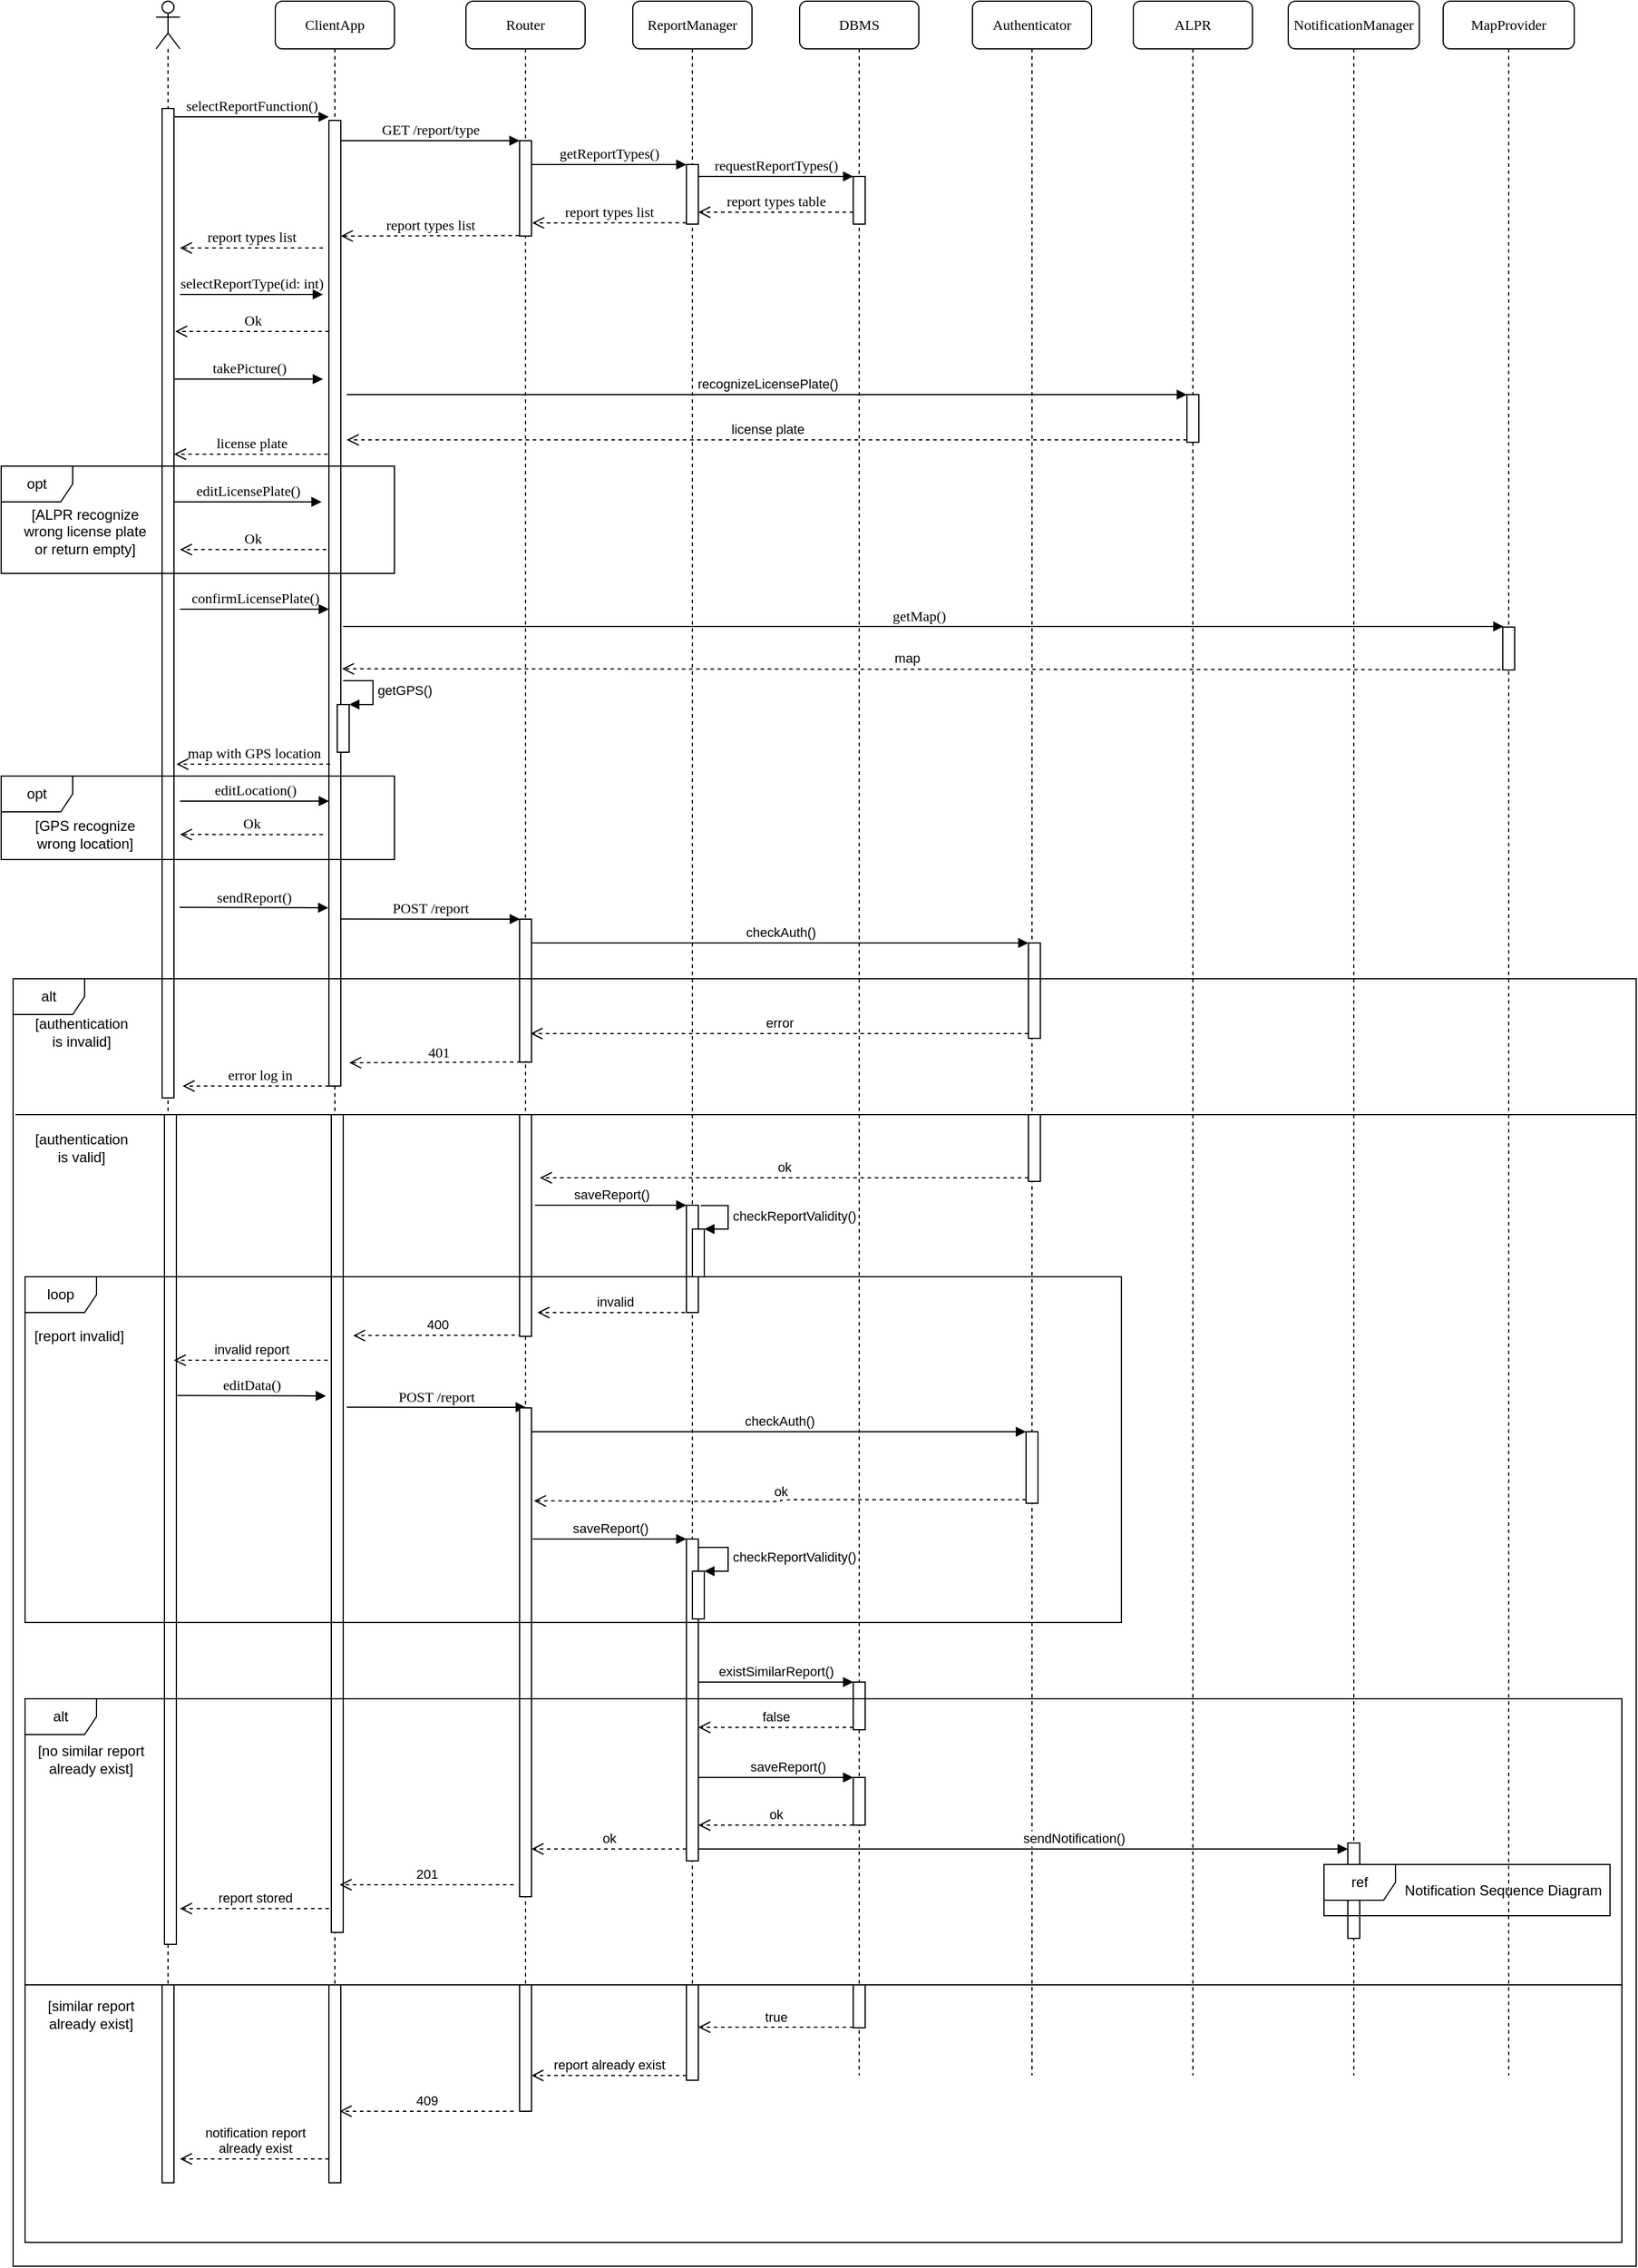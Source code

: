 <mxfile version="12.3.7" type="device" pages="1"><diagram name="Page-1" id="13e1069c-82ec-6db2-03f1-153e76fe0fe0"><mxGraphModel dx="2347" dy="2058" grid="1" gridSize="10" guides="1" tooltips="1" connect="1" arrows="1" fold="1" page="1" pageScale="1" pageWidth="1100" pageHeight="850" background="#ffffff" math="0" shadow="0"><root><mxCell id="0"/><mxCell id="1" parent="0"/><mxCell id="dj-JEI1HBbTWmTkE3IQu-5" value="MapProvider" style="shape=umlLifeline;perimeter=lifelinePerimeter;whiteSpace=wrap;html=1;container=1;collapsible=0;recursiveResize=0;outlineConnect=0;rounded=1;shadow=0;comic=0;labelBackgroundColor=none;strokeWidth=1;fontFamily=Verdana;fontSize=12;align=center;" vertex="1" parent="1"><mxGeometry x="1220" y="-100" width="110" height="1740" as="geometry"/></mxCell><mxCell id="dj-JEI1HBbTWmTkE3IQu-7" value="" style="html=1;points=[];perimeter=orthogonalPerimeter;" vertex="1" parent="dj-JEI1HBbTWmTkE3IQu-5"><mxGeometry x="50" y="525" width="10" height="36" as="geometry"/></mxCell><mxCell id="7baba1c4bc27f4b0-2" value="ClientApp" style="shape=umlLifeline;perimeter=lifelinePerimeter;whiteSpace=wrap;html=1;container=1;collapsible=0;recursiveResize=0;outlineConnect=0;rounded=1;shadow=0;comic=0;labelBackgroundColor=none;strokeWidth=1;fontFamily=Verdana;fontSize=12;align=center;" parent="1" vertex="1"><mxGeometry x="240" y="-100" width="100" height="1740" as="geometry"/></mxCell><mxCell id="7baba1c4bc27f4b0-10" value="" style="html=1;points=[];perimeter=orthogonalPerimeter;rounded=0;shadow=0;comic=0;labelBackgroundColor=none;strokeWidth=1;fontFamily=Verdana;fontSize=12;align=center;" parent="7baba1c4bc27f4b0-2" vertex="1"><mxGeometry x="45" y="100" width="10" height="810" as="geometry"/></mxCell><mxCell id="dj-JEI1HBbTWmTkE3IQu-11" value="" style="html=1;points=[];perimeter=orthogonalPerimeter;" vertex="1" parent="7baba1c4bc27f4b0-2"><mxGeometry x="52" y="590" width="10" height="40" as="geometry"/></mxCell><mxCell id="dj-JEI1HBbTWmTkE3IQu-12" value="getGPS()" style="edgeStyle=orthogonalEdgeStyle;html=1;align=left;spacingLeft=2;endArrow=block;rounded=0;entryX=1;entryY=0;" edge="1" target="dj-JEI1HBbTWmTkE3IQu-11" parent="7baba1c4bc27f4b0-2"><mxGeometry relative="1" as="geometry"><mxPoint x="57" y="570" as="sourcePoint"/><Array as="points"><mxPoint x="82" y="570"/></Array></mxGeometry></mxCell><mxCell id="7baba1c4bc27f4b0-3" value="Router" style="shape=umlLifeline;perimeter=lifelinePerimeter;whiteSpace=wrap;html=1;container=1;collapsible=0;recursiveResize=0;outlineConnect=0;rounded=1;shadow=0;comic=0;labelBackgroundColor=none;strokeWidth=1;fontFamily=Verdana;fontSize=12;align=center;" parent="1" vertex="1"><mxGeometry x="400" y="-100" width="100" height="1740" as="geometry"/></mxCell><mxCell id="j8wvazzYa7TAVAe0LvpJ-9" value="editData()" style="html=1;verticalAlign=bottom;endArrow=block;labelBackgroundColor=none;fontFamily=Verdana;fontSize=12;edgeStyle=elbowEdgeStyle;elbow=vertical;exitX=1;exitY=0.499;exitDx=0;exitDy=0;exitPerimeter=0;" parent="7baba1c4bc27f4b0-3" edge="1"><mxGeometry relative="1" as="geometry"><mxPoint x="-242.262" y="1169.571" as="sourcePoint"/><mxPoint x="-117.5" y="1170" as="targetPoint"/><Array as="points"><mxPoint x="-117.5" y="1170"/><mxPoint x="-237.5" y="1170"/></Array></mxGeometry></mxCell><mxCell id="j8wvazzYa7TAVAe0LvpJ-10" value="POST /report" style="html=1;verticalAlign=bottom;endArrow=block;entryX=0;entryY=0;labelBackgroundColor=none;fontFamily=Verdana;fontSize=12;edgeStyle=elbowEdgeStyle;elbow=vertical;" parent="7baba1c4bc27f4b0-3" edge="1"><mxGeometry relative="1" as="geometry"><mxPoint x="-100" y="1179.357" as="sourcePoint"/><mxPoint x="50.286" y="1179.357" as="targetPoint"/></mxGeometry></mxCell><mxCell id="j8wvazzYa7TAVAe0LvpJ-16" value="" style="html=1;points=[];perimeter=orthogonalPerimeter;rounded=0;shadow=0;comic=0;labelBackgroundColor=none;strokeWidth=1;fontFamily=Verdana;fontSize=12;align=center;" parent="7baba1c4bc27f4b0-3" vertex="1"><mxGeometry x="45" y="1180" width="10" height="410" as="geometry"/></mxCell><mxCell id="MNmihUgajqTFSXHGutf8-5" value="" style="html=1;points=[];perimeter=orthogonalPerimeter;rounded=0;shadow=0;comic=0;labelBackgroundColor=none;strokeWidth=1;fontFamily=Verdana;fontSize=12;align=center;" parent="7baba1c4bc27f4b0-3" vertex="1"><mxGeometry x="45" y="770" width="10" height="120" as="geometry"/></mxCell><mxCell id="7baba1c4bc27f4b0-4" value="ReportManager" style="shape=umlLifeline;perimeter=lifelinePerimeter;whiteSpace=wrap;html=1;container=1;collapsible=0;recursiveResize=0;outlineConnect=0;rounded=1;shadow=0;comic=0;labelBackgroundColor=none;strokeWidth=1;fontFamily=Verdana;fontSize=12;align=center;" parent="1" vertex="1"><mxGeometry x="540" y="-100" width="100" height="1740" as="geometry"/></mxCell><mxCell id="zzQw4_WZs1GWO2zi_8sB-21" value="" style="html=1;points=[];perimeter=orthogonalPerimeter;" parent="7baba1c4bc27f4b0-4" vertex="1"><mxGeometry x="45" y="1010" width="10" height="90" as="geometry"/></mxCell><mxCell id="j8wvazzYa7TAVAe0LvpJ-22" value="" style="html=1;points=[];perimeter=orthogonalPerimeter;" parent="7baba1c4bc27f4b0-4" vertex="1"><mxGeometry x="45" y="1290" width="10" height="270" as="geometry"/></mxCell><mxCell id="j8wvazzYa7TAVAe0LvpJ-23" value="saveReport()" style="html=1;verticalAlign=bottom;endArrow=block;entryX=0;entryY=0;shadow=0;" parent="7baba1c4bc27f4b0-4" target="j8wvazzYa7TAVAe0LvpJ-22" edge="1"><mxGeometry relative="1" as="geometry"><mxPoint x="-84" y="1290" as="sourcePoint"/></mxGeometry></mxCell><mxCell id="dj-JEI1HBbTWmTkE3IQu-26" value="" style="html=1;points=[];perimeter=orthogonalPerimeter;" vertex="1" parent="7baba1c4bc27f4b0-4"><mxGeometry x="50" y="1030" width="10" height="40" as="geometry"/></mxCell><mxCell id="dj-JEI1HBbTWmTkE3IQu-27" value="&lt;span style=&quot;text-align: center&quot;&gt;checkReportValidity()&lt;/span&gt;" style="edgeStyle=orthogonalEdgeStyle;html=1;align=left;spacingLeft=2;endArrow=block;rounded=0;entryX=1;entryY=0;" edge="1" parent="7baba1c4bc27f4b0-4" target="dj-JEI1HBbTWmTkE3IQu-26"><mxGeometry relative="1" as="geometry"><mxPoint x="57" y="1010.2" as="sourcePoint"/><Array as="points"><mxPoint x="80" y="1010"/><mxPoint x="80" y="1030"/></Array></mxGeometry></mxCell><mxCell id="7baba1c4bc27f4b0-5" value="DBMS" style="shape=umlLifeline;perimeter=lifelinePerimeter;whiteSpace=wrap;html=1;container=1;collapsible=0;recursiveResize=0;outlineConnect=0;rounded=1;shadow=0;comic=0;labelBackgroundColor=none;strokeWidth=1;fontFamily=Verdana;fontSize=12;align=center;" parent="1" vertex="1"><mxGeometry x="680" y="-100" width="100" height="1740" as="geometry"/></mxCell><mxCell id="zzQw4_WZs1GWO2zi_8sB-28" value="" style="html=1;points=[];perimeter=orthogonalPerimeter;" parent="7baba1c4bc27f4b0-5" vertex="1"><mxGeometry x="45" y="1410" width="10" height="40" as="geometry"/></mxCell><mxCell id="j8wvazzYa7TAVAe0LvpJ-28" value="" style="html=1;points=[];perimeter=orthogonalPerimeter;" parent="7baba1c4bc27f4b0-5" vertex="1"><mxGeometry x="45" y="1490" width="10" height="40" as="geometry"/></mxCell><mxCell id="7baba1c4bc27f4b0-6" value="Authenticator" style="shape=umlLifeline;perimeter=lifelinePerimeter;whiteSpace=wrap;html=1;container=1;collapsible=0;recursiveResize=0;outlineConnect=0;rounded=1;shadow=0;comic=0;labelBackgroundColor=none;strokeWidth=1;fontFamily=Verdana;fontSize=12;align=center;" parent="1" vertex="1"><mxGeometry x="825" y="-100" width="100" height="1740" as="geometry"/></mxCell><mxCell id="zzQw4_WZs1GWO2zi_8sB-10" value="" style="html=1;points=[];perimeter=orthogonalPerimeter;" parent="7baba1c4bc27f4b0-6" vertex="1"><mxGeometry x="47" y="790" width="10" height="80" as="geometry"/></mxCell><mxCell id="7baba1c4bc27f4b0-7" value="ALPR" style="shape=umlLifeline;perimeter=lifelinePerimeter;whiteSpace=wrap;html=1;container=1;collapsible=0;recursiveResize=0;outlineConnect=0;rounded=1;shadow=0;comic=0;labelBackgroundColor=none;strokeWidth=1;fontFamily=Verdana;fontSize=12;align=center;" parent="1" vertex="1"><mxGeometry x="960" y="-100" width="100" height="1740" as="geometry"/></mxCell><mxCell id="zzQw4_WZs1GWO2zi_8sB-58" value="" style="html=1;points=[];perimeter=orthogonalPerimeter;" parent="7baba1c4bc27f4b0-7" vertex="1"><mxGeometry x="45" y="330" width="10" height="40" as="geometry"/></mxCell><mxCell id="zzQw4_WZs1GWO2zi_8sB-59" value="recognizeLicensePlate()" style="html=1;verticalAlign=bottom;endArrow=block;entryX=0;entryY=0;shadow=0;" parent="7baba1c4bc27f4b0-7" target="zzQw4_WZs1GWO2zi_8sB-58" edge="1"><mxGeometry relative="1" as="geometry"><mxPoint x="-660" y="330" as="sourcePoint"/></mxGeometry></mxCell><mxCell id="zzQw4_WZs1GWO2zi_8sB-60" value="license plate" style="html=1;verticalAlign=bottom;endArrow=open;dashed=1;endSize=8;exitX=0;exitY=0.95;shadow=0;" parent="7baba1c4bc27f4b0-7" source="zzQw4_WZs1GWO2zi_8sB-58" edge="1"><mxGeometry relative="1" as="geometry"><mxPoint x="-660" y="368" as="targetPoint"/></mxGeometry></mxCell><mxCell id="1SlL1ueOV2csKyAfzmK5-1" value="" style="shape=umlLifeline;participant=umlActor;perimeter=lifelinePerimeter;whiteSpace=wrap;html=1;container=1;collapsible=0;recursiveResize=0;verticalAlign=top;spacingTop=36;labelBackgroundColor=#ffffff;outlineConnect=0;" parent="1" vertex="1"><mxGeometry x="140" y="-100" width="20" height="1740" as="geometry"/></mxCell><mxCell id="7baba1c4bc27f4b0-9" value="" style="html=1;points=[];perimeter=orthogonalPerimeter;rounded=0;shadow=0;comic=0;labelBackgroundColor=none;strokeWidth=1;fontFamily=Verdana;fontSize=12;align=center;" parent="1SlL1ueOV2csKyAfzmK5-1" vertex="1"><mxGeometry x="5" y="90" width="10" height="830" as="geometry"/></mxCell><mxCell id="j8wvazzYa7TAVAe0LvpJ-49" value="NotificationManager" style="shape=umlLifeline;perimeter=lifelinePerimeter;whiteSpace=wrap;html=1;container=1;collapsible=0;recursiveResize=0;outlineConnect=0;rounded=1;shadow=0;comic=0;labelBackgroundColor=none;strokeWidth=1;fontFamily=Verdana;fontSize=12;align=center;" parent="1" vertex="1"><mxGeometry x="1090" y="-100" width="110" height="1740" as="geometry"/></mxCell><mxCell id="j8wvazzYa7TAVAe0LvpJ-56" value="" style="html=1;points=[];perimeter=orthogonalPerimeter;" parent="j8wvazzYa7TAVAe0LvpJ-49" vertex="1"><mxGeometry x="50" y="1545" width="10" height="80" as="geometry"/></mxCell><mxCell id="7baba1c4bc27f4b0-16" value="" style="html=1;points=[];perimeter=orthogonalPerimeter;rounded=0;shadow=0;comic=0;labelBackgroundColor=none;strokeWidth=1;fontFamily=Verdana;fontSize=12;align=center;" parent="1" vertex="1"><mxGeometry x="585" y="37" width="10" height="50" as="geometry"/></mxCell><mxCell id="7baba1c4bc27f4b0-17" value="getReportTypes()" style="html=1;verticalAlign=bottom;endArrow=block;labelBackgroundColor=none;fontFamily=Verdana;fontSize=12;edgeStyle=elbowEdgeStyle;elbow=vertical;" parent="1" source="7baba1c4bc27f4b0-13" target="7baba1c4bc27f4b0-16" edge="1"><mxGeometry relative="1" as="geometry"><mxPoint x="510" y="37" as="sourcePoint"/><Array as="points"><mxPoint x="460" y="37"/></Array></mxGeometry></mxCell><mxCell id="7baba1c4bc27f4b0-19" value="" style="html=1;points=[];perimeter=orthogonalPerimeter;rounded=0;shadow=0;comic=0;labelBackgroundColor=none;strokeWidth=1;fontFamily=Verdana;fontSize=12;align=center;" parent="1" vertex="1"><mxGeometry x="725" y="47" width="10" height="40" as="geometry"/></mxCell><mxCell id="7baba1c4bc27f4b0-20" value="requestReportTypes()" style="html=1;verticalAlign=bottom;endArrow=block;entryX=0;entryY=0;labelBackgroundColor=none;fontFamily=Verdana;fontSize=12;edgeStyle=elbowEdgeStyle;elbow=vertical;" parent="1" source="7baba1c4bc27f4b0-16" target="7baba1c4bc27f4b0-19" edge="1"><mxGeometry relative="1" as="geometry"><mxPoint x="650" y="47" as="sourcePoint"/></mxGeometry></mxCell><mxCell id="7baba1c4bc27f4b0-21" value="report types table" style="html=1;verticalAlign=bottom;endArrow=open;dashed=1;endSize=8;labelBackgroundColor=none;fontFamily=Verdana;fontSize=12;edgeStyle=elbowEdgeStyle;elbow=vertical;" parent="1" source="7baba1c4bc27f4b0-19" target="7baba1c4bc27f4b0-16" edge="1"><mxGeometry relative="1" as="geometry"><mxPoint x="650" y="123" as="targetPoint"/><Array as="points"><mxPoint x="670" y="77"/><mxPoint x="700" y="77"/></Array></mxGeometry></mxCell><mxCell id="7baba1c4bc27f4b0-11" value="selectReportFunction()" style="html=1;verticalAlign=bottom;endArrow=block;entryX=0;entryY=0;labelBackgroundColor=none;fontFamily=Verdana;fontSize=12;edgeStyle=elbowEdgeStyle;elbow=vertical;shadow=0;comic=0;" parent="1" edge="1"><mxGeometry relative="1" as="geometry"><mxPoint x="155" y="-3" as="sourcePoint"/><mxPoint x="284.862" y="-3" as="targetPoint"/></mxGeometry></mxCell><mxCell id="7baba1c4bc27f4b0-14" value="GET /report/type" style="html=1;verticalAlign=bottom;endArrow=block;entryX=0;entryY=0;labelBackgroundColor=none;fontFamily=Verdana;fontSize=12;edgeStyle=elbowEdgeStyle;elbow=vertical;" parent="1" target="7baba1c4bc27f4b0-13" edge="1"><mxGeometry relative="1" as="geometry"><mxPoint x="295" y="17" as="sourcePoint"/></mxGeometry></mxCell><mxCell id="1SlL1ueOV2csKyAfzmK5-2" value="report types list" style="html=1;verticalAlign=bottom;endArrow=open;dashed=1;endSize=8;labelBackgroundColor=none;fontFamily=Verdana;fontSize=12;edgeStyle=elbowEdgeStyle;elbow=vertical;entryX=1.058;entryY=0.866;entryDx=0;entryDy=0;entryPerimeter=0;exitX=-0.019;exitY=0.977;exitDx=0;exitDy=0;exitPerimeter=0;" parent="1" source="7baba1c4bc27f4b0-16" target="7baba1c4bc27f4b0-13" edge="1"><mxGeometry relative="1" as="geometry"><mxPoint x="470" y="87" as="targetPoint"/><Array as="points"><mxPoint x="580" y="86"/><mxPoint x="460" y="86"/><mxPoint x="525" y="86.5"/><mxPoint x="555" y="86.5"/></Array><mxPoint x="580" y="86" as="sourcePoint"/></mxGeometry></mxCell><mxCell id="1SlL1ueOV2csKyAfzmK5-3" value="report types list" style="html=1;verticalAlign=bottom;endArrow=open;dashed=1;endSize=8;labelBackgroundColor=none;fontFamily=Verdana;fontSize=12;edgeStyle=elbowEdgeStyle;elbow=vertical;exitX=-0.039;exitY=0.995;exitDx=0;exitDy=0;exitPerimeter=0;" parent="1" source="7baba1c4bc27f4b0-13" edge="1"><mxGeometry relative="1" as="geometry"><mxPoint x="295" y="97" as="targetPoint"/><Array as="points"><mxPoint x="310" y="97"/><mxPoint x="375" y="97.5"/><mxPoint x="405" y="97.5"/></Array><mxPoint x="440" y="97" as="sourcePoint"/></mxGeometry></mxCell><mxCell id="1SlL1ueOV2csKyAfzmK5-5" value="report types list" style="html=1;verticalAlign=bottom;endArrow=open;dashed=1;endSize=8;labelBackgroundColor=none;fontFamily=Verdana;fontSize=12;edgeStyle=elbowEdgeStyle;elbow=vertical;" parent="1" edge="1"><mxGeometry relative="1" as="geometry"><mxPoint x="160" y="107" as="targetPoint"/><Array as="points"><mxPoint x="225" y="107"/><mxPoint x="255" y="107"/></Array><mxPoint x="280" y="107" as="sourcePoint"/></mxGeometry></mxCell><mxCell id="1SlL1ueOV2csKyAfzmK5-7" value="Ok" style="html=1;verticalAlign=bottom;endArrow=open;dashed=1;endSize=8;labelBackgroundColor=none;fontFamily=Verdana;fontSize=12;edgeStyle=elbowEdgeStyle;elbow=vertical;" parent="1" edge="1"><mxGeometry relative="1" as="geometry"><mxPoint x="156" y="177" as="targetPoint"/><Array as="points"><mxPoint x="230" y="177"/><mxPoint x="260" y="177"/></Array><mxPoint x="285" y="177" as="sourcePoint"/></mxGeometry></mxCell><mxCell id="MNmihUgajqTFSXHGutf8-1" value="takePicture()" style="html=1;verticalAlign=bottom;endArrow=block;labelBackgroundColor=none;fontFamily=Verdana;fontSize=12;edgeStyle=elbowEdgeStyle;elbow=vertical;" parent="1" edge="1"><mxGeometry relative="1" as="geometry"><mxPoint x="155" y="217" as="sourcePoint"/><mxPoint x="280" y="217" as="targetPoint"/><Array as="points"><mxPoint x="280" y="217"/><mxPoint x="160" y="217"/></Array></mxGeometry></mxCell><mxCell id="1SlL1ueOV2csKyAfzmK5-6" value="selectReportType(id: int)" style="html=1;verticalAlign=bottom;endArrow=block;labelBackgroundColor=none;fontFamily=Verdana;fontSize=12;edgeStyle=elbowEdgeStyle;elbow=vertical;startFill=1;" parent="1" edge="1"><mxGeometry relative="1" as="geometry"><mxPoint x="160" y="146" as="sourcePoint"/><mxPoint x="280" y="146" as="targetPoint"/></mxGeometry></mxCell><mxCell id="MNmihUgajqTFSXHGutf8-4" value="sendReport()" style="html=1;verticalAlign=bottom;endArrow=block;labelBackgroundColor=none;fontFamily=Verdana;fontSize=12;edgeStyle=elbowEdgeStyle;elbow=vertical;exitX=1;exitY=0.499;exitDx=0;exitDy=0;exitPerimeter=0;" parent="1" edge="1"><mxGeometry relative="1" as="geometry"><mxPoint x="159.738" y="660.071" as="sourcePoint"/><mxPoint x="284.5" y="660.5" as="targetPoint"/><Array as="points"><mxPoint x="284.5" y="660.5"/><mxPoint x="164.5" y="660.5"/></Array></mxGeometry></mxCell><mxCell id="MNmihUgajqTFSXHGutf8-6" value="POST /report" style="html=1;verticalAlign=bottom;endArrow=block;entryX=0;entryY=0;labelBackgroundColor=none;fontFamily=Verdana;fontSize=12;edgeStyle=elbowEdgeStyle;elbow=vertical;" parent="1" edge="1"><mxGeometry relative="1" as="geometry"><mxPoint x="295" y="669.857" as="sourcePoint"/><mxPoint x="445.286" y="669.857" as="targetPoint"/></mxGeometry></mxCell><mxCell id="zzQw4_WZs1GWO2zi_8sB-11" value="checkAuth()" style="html=1;verticalAlign=bottom;endArrow=block;entryX=0;entryY=0;shadow=0;" parent="1" source="MNmihUgajqTFSXHGutf8-5" target="zzQw4_WZs1GWO2zi_8sB-10" edge="1"><mxGeometry relative="1" as="geometry"><mxPoint x="802" y="690" as="sourcePoint"/></mxGeometry></mxCell><mxCell id="zzQw4_WZs1GWO2zi_8sB-12" value="error" style="html=1;verticalAlign=bottom;endArrow=open;dashed=1;endSize=8;exitX=0;exitY=0.95;shadow=0;edgeStyle=orthogonalEdgeStyle;entryX=0.92;entryY=0.8;entryDx=0;entryDy=0;entryPerimeter=0;" parent="1" source="zzQw4_WZs1GWO2zi_8sB-10" target="MNmihUgajqTFSXHGutf8-5" edge="1"><mxGeometry relative="1" as="geometry"><mxPoint x="802" y="766" as="targetPoint"/></mxGeometry></mxCell><mxCell id="zzQw4_WZs1GWO2zi_8sB-13" value="401" style="html=1;verticalAlign=bottom;endArrow=open;dashed=1;endSize=8;labelBackgroundColor=none;fontFamily=Verdana;fontSize=12;edgeStyle=elbowEdgeStyle;elbow=vertical;exitX=-0.039;exitY=0.995;exitDx=0;exitDy=0;exitPerimeter=0;" parent="1" edge="1"><mxGeometry relative="1" as="geometry"><mxPoint x="302" y="790.5" as="targetPoint"/><Array as="points"><mxPoint x="317" y="790.5"/><mxPoint x="382" y="791"/><mxPoint x="412" y="791"/></Array><mxPoint x="451.862" y="789.776" as="sourcePoint"/></mxGeometry></mxCell><mxCell id="zzQw4_WZs1GWO2zi_8sB-14" value="error log in" style="html=1;verticalAlign=bottom;endArrow=open;dashed=1;endSize=8;labelBackgroundColor=none;fontFamily=Verdana;fontSize=12;edgeStyle=elbowEdgeStyle;elbow=vertical;entryX=1.137;entryY=0.409;entryDx=0;entryDy=0;entryPerimeter=0;" parent="1" edge="1"><mxGeometry relative="1" as="geometry"><mxPoint x="162.19" y="810.048" as="targetPoint"/><Array as="points"><mxPoint x="236" y="810"/><mxPoint x="266" y="810"/></Array><mxPoint x="291" y="810" as="sourcePoint"/></mxGeometry></mxCell><mxCell id="zzQw4_WZs1GWO2zi_8sB-15" value="" style="line;strokeWidth=1;fillColor=none;align=left;verticalAlign=middle;spacingTop=-1;spacingLeft=3;spacingRight=3;rotatable=0;labelPosition=right;points=[];portConstraint=eastwest;" parent="1" vertex="1"><mxGeometry x="22" y="830" width="1360" height="8" as="geometry"/></mxCell><mxCell id="zzQw4_WZs1GWO2zi_8sB-16" value="[authentication &lt;br&gt;is invalid]" style="text;html=1;align=center;verticalAlign=middle;resizable=0;points=[];;autosize=1;" parent="1" vertex="1"><mxGeometry x="32" y="750" width="90" height="30" as="geometry"/></mxCell><mxCell id="zzQw4_WZs1GWO2zi_8sB-17" value="ok" style="html=1;verticalAlign=bottom;endArrow=open;dashed=1;endSize=8;shadow=0;edgeStyle=orthogonalEdgeStyle;" parent="1" edge="1"><mxGeometry relative="1" as="geometry"><mxPoint x="462" y="887" as="targetPoint"/><mxPoint x="872" y="887" as="sourcePoint"/><Array as="points"><mxPoint x="872" y="887"/></Array></mxGeometry></mxCell><mxCell id="zzQw4_WZs1GWO2zi_8sB-22" value="saveReport()" style="html=1;verticalAlign=bottom;endArrow=block;entryX=0;entryY=0;shadow=0;" parent="1" target="zzQw4_WZs1GWO2zi_8sB-21" edge="1"><mxGeometry relative="1" as="geometry"><mxPoint x="458" y="910" as="sourcePoint"/></mxGeometry></mxCell><mxCell id="zzQw4_WZs1GWO2zi_8sB-30" value="false" style="html=1;verticalAlign=bottom;endArrow=open;dashed=1;endSize=8;exitX=0;exitY=0.95;shadow=0;" parent="1" source="zzQw4_WZs1GWO2zi_8sB-28" edge="1"><mxGeometry relative="1" as="geometry"><mxPoint x="595" y="1348" as="targetPoint"/></mxGeometry></mxCell><mxCell id="zzQw4_WZs1GWO2zi_8sB-29" value="existSimilarReport()" style="html=1;verticalAlign=bottom;endArrow=block;entryX=0;entryY=0;shadow=0;" parent="1" target="zzQw4_WZs1GWO2zi_8sB-28" edge="1"><mxGeometry relative="1" as="geometry"><mxPoint x="595" y="1310" as="sourcePoint"/></mxGeometry></mxCell><mxCell id="7baba1c4bc27f4b0-13" value="" style="html=1;points=[];perimeter=orthogonalPerimeter;rounded=0;shadow=0;comic=0;labelBackgroundColor=none;strokeWidth=1;fontFamily=Verdana;fontSize=12;align=center;" parent="1" vertex="1"><mxGeometry x="445" y="17" width="10" height="80" as="geometry"/></mxCell><mxCell id="zzQw4_WZs1GWO2zi_8sB-57" value="" style="html=1;points=[];perimeter=orthogonalPerimeter;" parent="1" vertex="1"><mxGeometry x="872" y="834" width="10" height="56" as="geometry"/></mxCell><mxCell id="zzQw4_WZs1GWO2zi_8sB-66" value="license plate" style="html=1;verticalAlign=bottom;endArrow=open;dashed=1;endSize=8;labelBackgroundColor=none;fontFamily=Verdana;fontSize=12;edgeStyle=elbowEdgeStyle;elbow=vertical;" parent="1" edge="1"><mxGeometry relative="1" as="geometry"><mxPoint x="155" y="280" as="targetPoint"/><Array as="points"><mxPoint x="229" y="280"/><mxPoint x="259" y="280"/></Array><mxPoint x="284" y="280" as="sourcePoint"/></mxGeometry></mxCell><mxCell id="zzQw4_WZs1GWO2zi_8sB-71" value="confirmLicensePlate()" style="html=1;verticalAlign=bottom;endArrow=block;labelBackgroundColor=none;fontFamily=Verdana;fontSize=12;edgeStyle=elbowEdgeStyle;elbow=vertical;" parent="1" edge="1"><mxGeometry relative="1" as="geometry"><mxPoint x="160" y="410" as="sourcePoint"/><mxPoint x="285" y="410" as="targetPoint"/><Array as="points"><mxPoint x="285" y="410"/><mxPoint x="165" y="410"/></Array></mxGeometry></mxCell><mxCell id="zzQw4_WZs1GWO2zi_8sB-73" value="" style="html=1;points=[];perimeter=orthogonalPerimeter;" parent="1" vertex="1"><mxGeometry x="147" y="834" width="10" height="696" as="geometry"/></mxCell><mxCell id="zzQw4_WZs1GWO2zi_8sB-75" value="" style="html=1;points=[];perimeter=orthogonalPerimeter;" parent="1" vertex="1"><mxGeometry x="287" y="834" width="10" height="686" as="geometry"/></mxCell><mxCell id="j8wvazzYa7TAVAe0LvpJ-4" value="[report invalid]" style="text;html=1;align=center;verticalAlign=middle;resizable=0;points=[];;autosize=1;" parent="1" vertex="1"><mxGeometry x="30" y="1010" width="90" height="20" as="geometry"/></mxCell><mxCell id="j8wvazzYa7TAVAe0LvpJ-5" value="invalid" style="html=1;verticalAlign=bottom;endArrow=open;dashed=1;endSize=8;shadow=0;edgeStyle=orthogonalEdgeStyle;" parent="1" edge="1"><mxGeometry relative="1" as="geometry"><mxPoint x="460" y="1000" as="targetPoint"/><mxPoint x="589.833" y="1000" as="sourcePoint"/><Array as="points"><mxPoint x="589.5" y="1000"/></Array></mxGeometry></mxCell><mxCell id="j8wvazzYa7TAVAe0LvpJ-6" value="400" style="html=1;verticalAlign=bottom;endArrow=open;dashed=1;endSize=8;shadow=0;edgeStyle=orthogonalEdgeStyle;" parent="1" edge="1"><mxGeometry relative="1" as="geometry"><mxPoint x="305.333" y="1019.333" as="targetPoint"/><mxPoint x="447" y="1019" as="sourcePoint"/><Array as="points"><mxPoint x="434" y="1019"/></Array></mxGeometry></mxCell><mxCell id="j8wvazzYa7TAVAe0LvpJ-7" value="invalid report" style="html=1;verticalAlign=bottom;endArrow=open;dashed=1;endSize=8;shadow=0;edgeStyle=orthogonalEdgeStyle;" parent="1" edge="1"><mxGeometry relative="1" as="geometry"><mxPoint x="154.833" y="1040" as="targetPoint"/><mxPoint x="284" y="1040" as="sourcePoint"/><Array as="points"><mxPoint x="284" y="1039.5"/></Array></mxGeometry></mxCell><mxCell id="j8wvazzYa7TAVAe0LvpJ-18" value="[authentication &lt;br&gt;is valid]" style="text;html=1;align=center;verticalAlign=middle;resizable=0;points=[];;autosize=1;" parent="1" vertex="1"><mxGeometry x="32" y="847" width="90" height="30" as="geometry"/></mxCell><mxCell id="j8wvazzYa7TAVAe0LvpJ-8" value="" style="html=1;points=[];perimeter=orthogonalPerimeter;" parent="1" vertex="1"><mxGeometry x="870" y="1100" width="10" height="60" as="geometry"/></mxCell><mxCell id="j8wvazzYa7TAVAe0LvpJ-11" value="checkAuth()" style="html=1;verticalAlign=bottom;endArrow=block;entryX=0;entryY=0;shadow=0;" parent="1" source="j8wvazzYa7TAVAe0LvpJ-16" target="j8wvazzYa7TAVAe0LvpJ-8" edge="1"><mxGeometry relative="1" as="geometry"><mxPoint x="800" y="1099.5" as="sourcePoint"/></mxGeometry></mxCell><mxCell id="j8wvazzYa7TAVAe0LvpJ-12" value="ok" style="html=1;verticalAlign=bottom;endArrow=open;dashed=1;endSize=8;exitX=0;exitY=0.95;shadow=0;edgeStyle=orthogonalEdgeStyle;" parent="1" source="j8wvazzYa7TAVAe0LvpJ-8" edge="1"><mxGeometry relative="1" as="geometry"><mxPoint x="457" y="1158" as="targetPoint"/></mxGeometry></mxCell><mxCell id="j8wvazzYa7TAVAe0LvpJ-26" value="saveReport()" style="html=1;verticalAlign=bottom;endArrow=block;entryX=0;entryY=0;shadow=0;" parent="1" edge="1"><mxGeometry x="0.154" relative="1" as="geometry"><mxPoint x="595" y="1390" as="sourcePoint"/><mxPoint x="725" y="1390" as="targetPoint"/><mxPoint as="offset"/></mxGeometry></mxCell><mxCell id="j8wvazzYa7TAVAe0LvpJ-29" value="ok" style="html=1;verticalAlign=bottom;endArrow=open;dashed=1;endSize=8;exitX=0;exitY=0.95;shadow=0;" parent="1" edge="1"><mxGeometry relative="1" as="geometry"><mxPoint x="595" y="1430" as="targetPoint"/><mxPoint x="725" y="1430" as="sourcePoint"/></mxGeometry></mxCell><mxCell id="j8wvazzYa7TAVAe0LvpJ-30" value="ok" style="html=1;verticalAlign=bottom;endArrow=open;dashed=1;endSize=8;exitX=0;exitY=0.95;shadow=0;" parent="1" edge="1"><mxGeometry relative="1" as="geometry"><mxPoint x="455" y="1450" as="targetPoint"/><mxPoint x="585" y="1450" as="sourcePoint"/></mxGeometry></mxCell><mxCell id="j8wvazzYa7TAVAe0LvpJ-31" value="201" style="html=1;verticalAlign=bottom;endArrow=open;dashed=1;endSize=8;exitX=0;exitY=0.95;shadow=0;" parent="1" edge="1"><mxGeometry relative="1" as="geometry"><mxPoint x="294" y="1480" as="targetPoint"/><mxPoint x="440" y="1480" as="sourcePoint"/></mxGeometry></mxCell><mxCell id="j8wvazzYa7TAVAe0LvpJ-32" value="report stored" style="html=1;verticalAlign=bottom;endArrow=open;dashed=1;endSize=8;exitX=0;exitY=0.95;shadow=0;" parent="1" edge="1"><mxGeometry relative="1" as="geometry"><mxPoint x="160" y="1500" as="targetPoint"/><mxPoint x="285" y="1500" as="sourcePoint"/></mxGeometry></mxCell><mxCell id="j8wvazzYa7TAVAe0LvpJ-34" value="" style="line;strokeWidth=1;fillColor=none;align=left;verticalAlign=middle;spacingTop=-1;spacingLeft=3;spacingRight=3;rotatable=0;labelPosition=right;points=[];portConstraint=eastwest;" parent="1" vertex="1"><mxGeometry x="30" y="1560" width="1340" height="8" as="geometry"/></mxCell><mxCell id="j8wvazzYa7TAVAe0LvpJ-35" value="" style="html=1;points=[];perimeter=orthogonalPerimeter;" parent="1" vertex="1"><mxGeometry x="725" y="1564" width="10" height="36" as="geometry"/></mxCell><mxCell id="j8wvazzYa7TAVAe0LvpJ-36" value="" style="html=1;points=[];perimeter=orthogonalPerimeter;" parent="1" vertex="1"><mxGeometry x="585" y="1564" width="10" height="80" as="geometry"/></mxCell><mxCell id="j8wvazzYa7TAVAe0LvpJ-37" value="" style="html=1;points=[];perimeter=orthogonalPerimeter;" parent="1" vertex="1"><mxGeometry x="445" y="1564" width="10" height="106" as="geometry"/></mxCell><mxCell id="j8wvazzYa7TAVAe0LvpJ-38" value="" style="html=1;points=[];perimeter=orthogonalPerimeter;" parent="1" vertex="1"><mxGeometry x="285" y="1564" width="10" height="166" as="geometry"/></mxCell><mxCell id="j8wvazzYa7TAVAe0LvpJ-39" value="" style="html=1;points=[];perimeter=orthogonalPerimeter;" parent="1" vertex="1"><mxGeometry x="145" y="1564" width="10" height="166" as="geometry"/></mxCell><mxCell id="j8wvazzYa7TAVAe0LvpJ-40" value="true" style="html=1;verticalAlign=bottom;endArrow=open;dashed=1;endSize=8;exitX=0;exitY=0.95;shadow=0;" parent="1" edge="1"><mxGeometry relative="1" as="geometry"><mxPoint x="595" y="1599.5" as="targetPoint"/><mxPoint x="725" y="1599.5" as="sourcePoint"/></mxGeometry></mxCell><mxCell id="j8wvazzYa7TAVAe0LvpJ-41" value="[similar report&lt;br&gt;already exist]" style="text;html=1;align=center;verticalAlign=middle;resizable=0;points=[];;autosize=1;" parent="1" vertex="1"><mxGeometry x="40" y="1574" width="90" height="30" as="geometry"/></mxCell><mxCell id="j8wvazzYa7TAVAe0LvpJ-42" value="[no similar report&lt;br&gt;already exist]" style="text;html=1;align=center;verticalAlign=middle;resizable=0;points=[];;autosize=1;" parent="1" vertex="1"><mxGeometry x="35" y="1360" width="100" height="30" as="geometry"/></mxCell><mxCell id="j8wvazzYa7TAVAe0LvpJ-43" value="report already exist" style="html=1;verticalAlign=bottom;endArrow=open;dashed=1;endSize=8;exitX=0;exitY=0.95;shadow=0;" parent="1" edge="1"><mxGeometry relative="1" as="geometry"><mxPoint x="455" y="1640" as="targetPoint"/><mxPoint x="585" y="1640" as="sourcePoint"/></mxGeometry></mxCell><mxCell id="j8wvazzYa7TAVAe0LvpJ-44" value="409" style="html=1;verticalAlign=bottom;endArrow=open;dashed=1;endSize=8;shadow=0;" parent="1" edge="1"><mxGeometry relative="1" as="geometry"><mxPoint x="294" y="1670" as="targetPoint"/><mxPoint x="440" y="1670" as="sourcePoint"/></mxGeometry></mxCell><mxCell id="j8wvazzYa7TAVAe0LvpJ-45" value="notification report&lt;br&gt;already exist" style="html=1;verticalAlign=bottom;endArrow=open;dashed=1;endSize=8;exitX=0;exitY=0.95;shadow=0;" parent="1" edge="1"><mxGeometry relative="1" as="geometry"><mxPoint x="160" y="1710" as="targetPoint"/><mxPoint x="285" y="1710" as="sourcePoint"/></mxGeometry></mxCell><mxCell id="j8wvazzYa7TAVAe0LvpJ-55" value="sendNotification()" style="html=1;verticalAlign=bottom;endArrow=block;shadow=0;" parent="1" target="j8wvazzYa7TAVAe0LvpJ-56" edge="1"><mxGeometry x="0.154" relative="1" as="geometry"><mxPoint x="595" y="1450" as="sourcePoint"/><mxPoint x="725" y="1450" as="targetPoint"/><mxPoint as="offset"/></mxGeometry></mxCell><mxCell id="1LzzqgaCCtbsxsr8zxNG-3" value="" style="group" parent="1" vertex="1" connectable="0"><mxGeometry x="1120" y="1463" width="240" height="43" as="geometry"/></mxCell><mxCell id="1LzzqgaCCtbsxsr8zxNG-2" value="Notification Sequence Diagram" style="text;html=1;align=center;verticalAlign=middle;resizable=0;points=[];;autosize=1;" parent="1LzzqgaCCtbsxsr8zxNG-3" vertex="1"><mxGeometry x="60" y="11.5" width="180" height="20" as="geometry"/></mxCell><mxCell id="1LzzqgaCCtbsxsr8zxNG-1" value="ref" style="shape=umlFrame;whiteSpace=wrap;html=1;" parent="1LzzqgaCCtbsxsr8zxNG-3" vertex="1"><mxGeometry width="240" height="43" as="geometry"/></mxCell><mxCell id="dj-JEI1HBbTWmTkE3IQu-8" value="getMap()" style="html=1;verticalAlign=bottom;endArrow=block;labelBackgroundColor=none;fontFamily=Verdana;fontSize=12;edgeStyle=elbowEdgeStyle;elbow=vertical;entryX=0.059;entryY=-0.004;entryDx=0;entryDy=0;entryPerimeter=0;" edge="1" parent="1" target="dj-JEI1HBbTWmTkE3IQu-7"><mxGeometry x="-0.008" relative="1" as="geometry"><mxPoint x="297" y="424.5" as="sourcePoint"/><mxPoint x="1120" y="427" as="targetPoint"/><Array as="points"><mxPoint x="422" y="424.5"/><mxPoint x="302" y="424.5"/></Array><mxPoint as="offset"/></mxGeometry></mxCell><mxCell id="dj-JEI1HBbTWmTkE3IQu-9" value="map" style="html=1;verticalAlign=bottom;endArrow=open;dashed=1;endSize=8;shadow=0;exitX=-0.18;exitY=0.994;exitDx=0;exitDy=0;exitPerimeter=0;" edge="1" parent="1" source="dj-JEI1HBbTWmTkE3IQu-7"><mxGeometry x="0.025" relative="1" as="geometry"><mxPoint x="296" y="460" as="targetPoint"/><mxPoint x="1140" y="460" as="sourcePoint"/><mxPoint as="offset"/></mxGeometry></mxCell><mxCell id="dj-JEI1HBbTWmTkE3IQu-10" value="map with GPS location" style="html=1;verticalAlign=bottom;endArrow=open;dashed=1;endSize=8;labelBackgroundColor=none;fontFamily=Verdana;fontSize=12;edgeStyle=elbowEdgeStyle;elbow=vertical;" edge="1" parent="1"><mxGeometry relative="1" as="geometry"><mxPoint x="157" y="540" as="targetPoint"/><Array as="points"><mxPoint x="231" y="540"/><mxPoint x="261" y="540"/></Array><mxPoint x="286" y="540" as="sourcePoint"/></mxGeometry></mxCell><mxCell id="dj-JEI1HBbTWmTkE3IQu-24" value="" style="html=1;points=[];perimeter=orthogonalPerimeter;" vertex="1" parent="1"><mxGeometry x="590" y="1217" width="10" height="40" as="geometry"/></mxCell><mxCell id="dj-JEI1HBbTWmTkE3IQu-25" value="&lt;span style=&quot;text-align: center&quot;&gt;checkReportValidity()&lt;/span&gt;" style="edgeStyle=orthogonalEdgeStyle;html=1;align=left;spacingLeft=2;endArrow=block;rounded=0;entryX=1;entryY=0;" edge="1" target="dj-JEI1HBbTWmTkE3IQu-24" parent="1"><mxGeometry relative="1" as="geometry"><mxPoint x="595" y="1197" as="sourcePoint"/><Array as="points"><mxPoint x="620" y="1197"/></Array></mxGeometry></mxCell><mxCell id="dj-JEI1HBbTWmTkE3IQu-29" value="" style="html=1;points=[];perimeter=orthogonalPerimeter;" vertex="1" parent="1"><mxGeometry x="445" y="834" width="10" height="186" as="geometry"/></mxCell><mxCell id="j8wvazzYa7TAVAe0LvpJ-25" value="alt" style="shape=umlFrame;whiteSpace=wrap;html=1;" parent="1" vertex="1"><mxGeometry x="30" y="1324" width="1340" height="456" as="geometry"/></mxCell><mxCell id="zzQw4_WZs1GWO2zi_8sB-27" value="loop" style="shape=umlFrame;whiteSpace=wrap;html=1;" parent="1" vertex="1"><mxGeometry x="30" y="970" width="920" height="290" as="geometry"/></mxCell><mxCell id="zzQw4_WZs1GWO2zi_8sB-5" value="alt" style="shape=umlFrame;whiteSpace=wrap;html=1;" parent="1" vertex="1"><mxGeometry x="20" y="720" width="1362" height="1080" as="geometry"/></mxCell><mxCell id="dj-JEI1HBbTWmTkE3IQu-13" value="" style="group" vertex="1" connectable="0" parent="1"><mxGeometry x="10" y="550" width="1040" height="90" as="geometry"/></mxCell><mxCell id="dj-JEI1HBbTWmTkE3IQu-14" value="opt" style="shape=umlFrame;whiteSpace=wrap;html=1;" vertex="1" parent="dj-JEI1HBbTWmTkE3IQu-13"><mxGeometry width="330" height="70" as="geometry"/></mxCell><mxCell id="dj-JEI1HBbTWmTkE3IQu-15" value="[GPS recognize&lt;br&gt;wrong location]" style="text;html=1;align=center;verticalAlign=middle;resizable=0;points=[];;autosize=1;" vertex="1" parent="dj-JEI1HBbTWmTkE3IQu-13"><mxGeometry x="20" y="34.286" width="100" height="30" as="geometry"/></mxCell><mxCell id="dj-JEI1HBbTWmTkE3IQu-20" value="editLocation()" style="html=1;verticalAlign=bottom;endArrow=block;labelBackgroundColor=none;fontFamily=Verdana;fontSize=12;edgeStyle=elbowEdgeStyle;elbow=vertical;" edge="1" parent="dj-JEI1HBbTWmTkE3IQu-13"><mxGeometry relative="1" as="geometry"><mxPoint x="150" y="21" as="sourcePoint"/><mxPoint x="275" y="21" as="targetPoint"/></mxGeometry></mxCell><mxCell id="dj-JEI1HBbTWmTkE3IQu-21" value="Ok" style="html=1;verticalAlign=bottom;endArrow=open;dashed=1;endSize=8;labelBackgroundColor=none;fontFamily=Verdana;fontSize=12;edgeStyle=elbowEdgeStyle;elbow=vertical;" edge="1" parent="dj-JEI1HBbTWmTkE3IQu-13"><mxGeometry relative="1" as="geometry"><mxPoint x="150" y="49.143" as="targetPoint"/><Array as="points"/><mxPoint x="270" y="49.143" as="sourcePoint"/></mxGeometry></mxCell><mxCell id="dj-JEI1HBbTWmTkE3IQu-23" value="" style="group" vertex="1" connectable="0" parent="1"><mxGeometry x="10" y="290" width="1030" height="105" as="geometry"/></mxCell><mxCell id="dj-JEI1HBbTWmTkE3IQu-3" value="" style="group" vertex="1" connectable="0" parent="dj-JEI1HBbTWmTkE3IQu-23"><mxGeometry width="1030" height="105" as="geometry"/></mxCell><mxCell id="zzQw4_WZs1GWO2zi_8sB-62" value="opt" style="shape=umlFrame;whiteSpace=wrap;html=1;" parent="dj-JEI1HBbTWmTkE3IQu-3" vertex="1"><mxGeometry width="330" height="90" as="geometry"/></mxCell><mxCell id="j8wvazzYa7TAVAe0LvpJ-48" value="[ALPR recognize &lt;br&gt;wrong license plate&lt;br&gt;or return empty]" style="text;html=1;align=center;verticalAlign=middle;resizable=0;points=[];;autosize=1;" parent="dj-JEI1HBbTWmTkE3IQu-3" vertex="1"><mxGeometry x="9.904" y="30" width="120" height="50" as="geometry"/></mxCell><mxCell id="zzQw4_WZs1GWO2zi_8sB-70" value="editLicensePlate()" style="html=1;verticalAlign=bottom;endArrow=block;labelBackgroundColor=none;fontFamily=Verdana;fontSize=12;edgeStyle=elbowEdgeStyle;elbow=vertical;" parent="dj-JEI1HBbTWmTkE3IQu-3" edge="1"><mxGeometry relative="1" as="geometry"><mxPoint x="145.058" y="30" as="sourcePoint"/><mxPoint x="268.856" y="30" as="targetPoint"/><Array as="points"><mxPoint x="268.856" y="30"/><mxPoint x="150.01" y="30"/></Array></mxGeometry></mxCell><mxCell id="dj-JEI1HBbTWmTkE3IQu-4" value="Ok" style="html=1;verticalAlign=bottom;endArrow=open;dashed=1;endSize=8;labelBackgroundColor=none;fontFamily=Verdana;fontSize=12;edgeStyle=elbowEdgeStyle;elbow=vertical;" edge="1" parent="dj-JEI1HBbTWmTkE3IQu-3"><mxGeometry relative="1" as="geometry"><mxPoint x="150" y="70" as="targetPoint"/><Array as="points"/><mxPoint x="272.817" y="70" as="sourcePoint"/></mxGeometry></mxCell></root></mxGraphModel></diagram></mxfile>